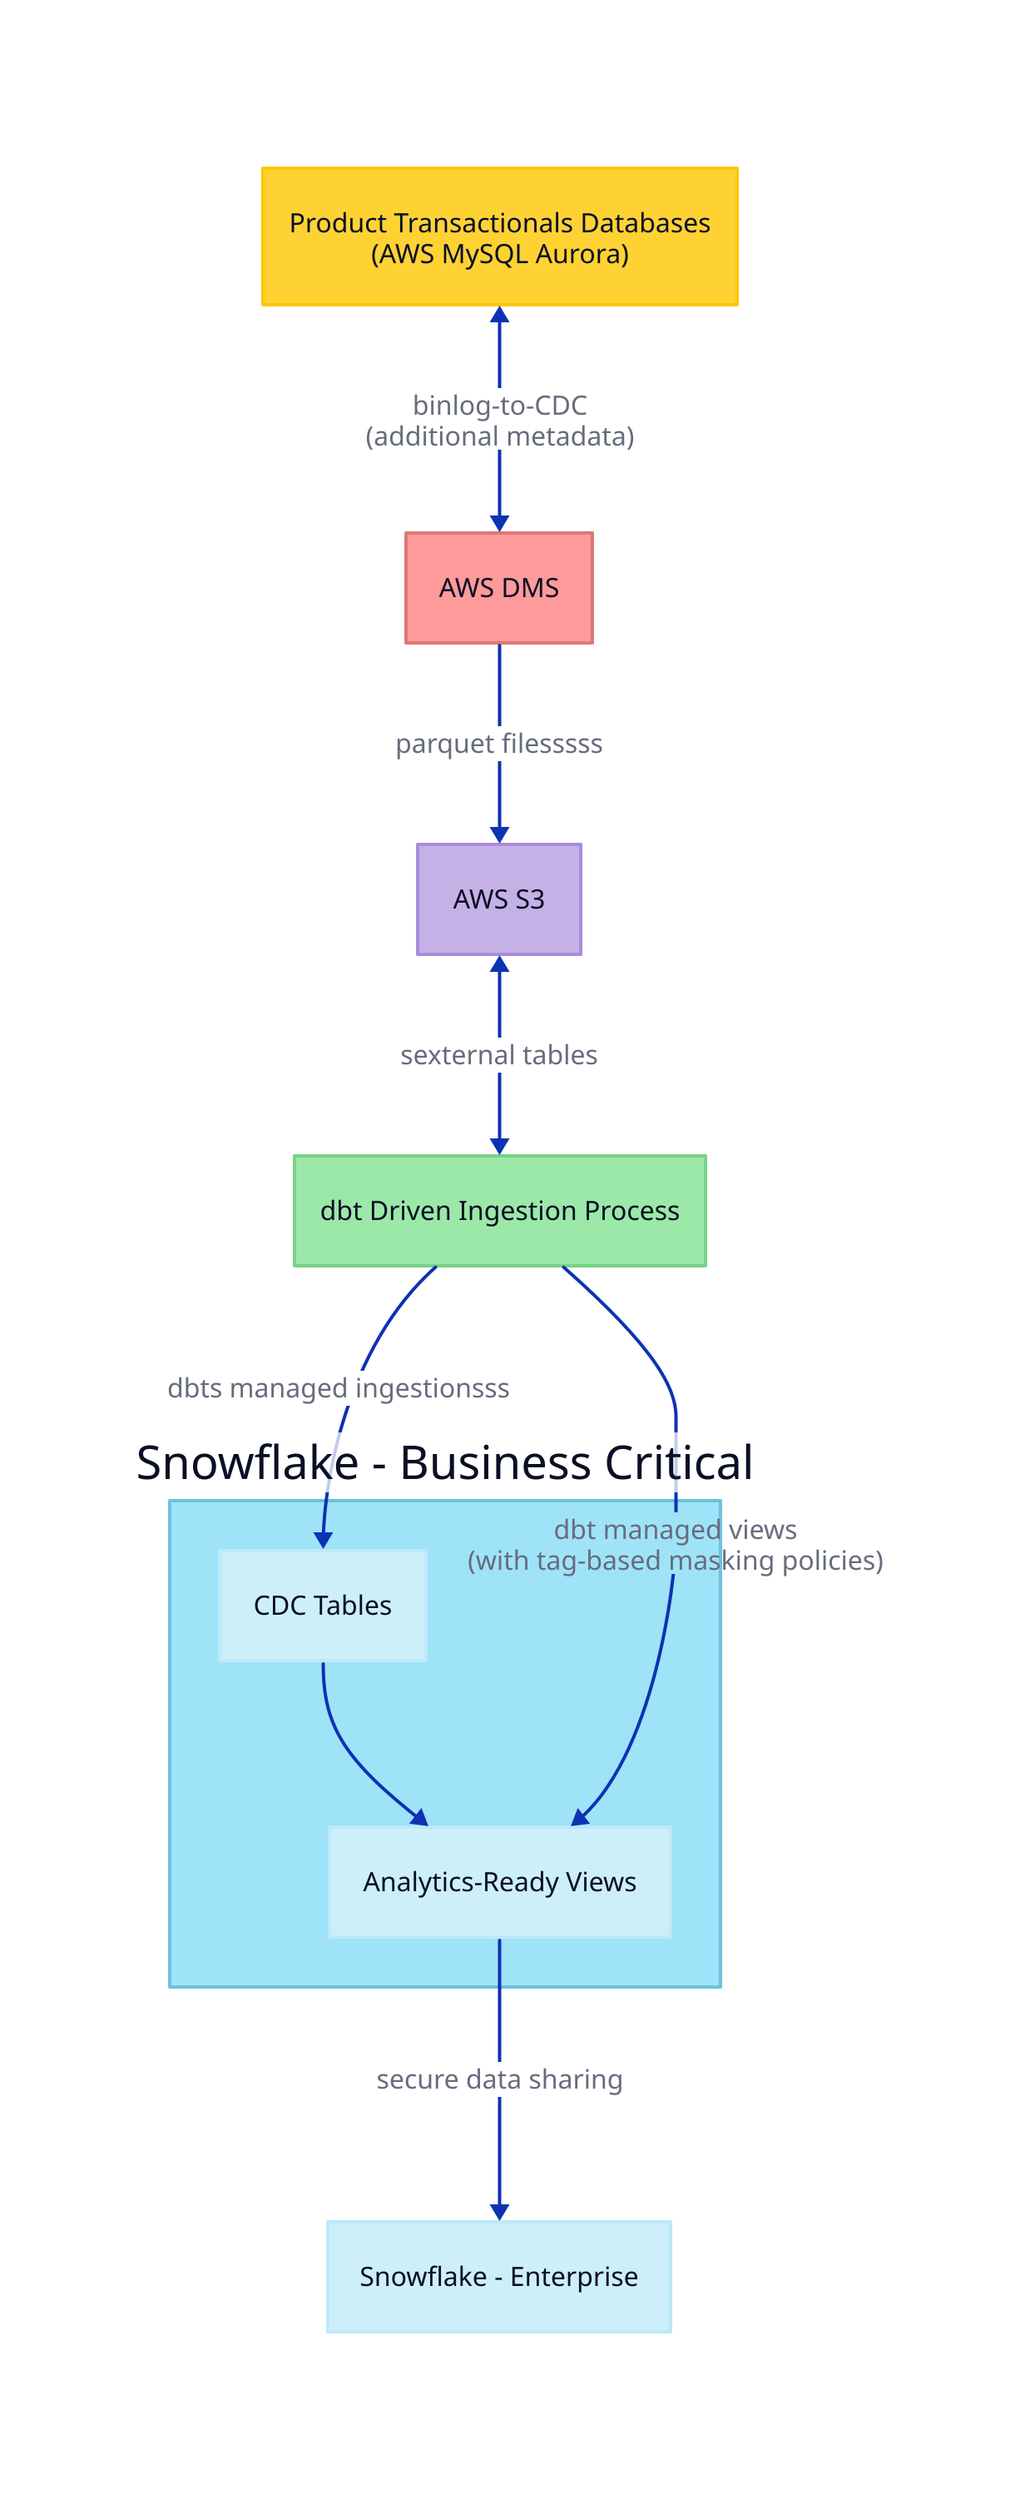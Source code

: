 # Color styles
classes: {
  sun-500: {
    style: {
      fill: "#ffd233"
      stroke: "#ffc700"
    }
  }
  sun-400: {
    style: {
      fill: "#fd6"
      stroke: "#ffd233"
    }
  }
  sun-300: {
    style: {
      fill: "#ffe999"
      stroke: "#fd6"
    }
  }
  sun-200: {
    style: {
      fill: "#fff4cc"
      stroke: "#ffe999"
    }
  }
  sun-100: {
    style: {
      fill: "#fffaeb"
      stroke: "#fff4cc"
    }
  }
  
  mint-500: {
    style: {
      fill: "#9be8a8"
      stroke: "#77d286"
    }
  }
  mint-400: {
    style: {
      fill: "#c2eec9"
      stroke: "#9be8a8"
    }
  }
  mint-300: {
    style: {
      fill: "#d3f3d9"
      stroke: "#c2eec9"
    }
  }
  mint-200: {
    style: {
      fill: "#e5fae7"
      stroke: "#d3f3d9"
    }
  }
  mint-100: {
    style: {
      fill: "#eefcef"
      stroke: "#e5fae7"
    }
  }
  
  clay-500: {
    style: {
      fill: "#fe9a9a"
      stroke: "#dd7878"
    }
  }
  clay-400: {
    style: {
      fill: "#fecdcd"
      stroke: "#fe9a9a"
    }
  }
  clay-300: {
    style: {
      fill: "#fddddd"
      stroke: "#fecdcd"
    }
  }
  clay-200: {
    style: {
      fill: "#fdefef"
      stroke: "#fddddd"
    }
  }
  clay-100: {
    style: {
      fill: "#fef5f5"
      stroke: "#fdefef"
    }
  }
  
  sky-500: {
    style: {
      fill: "#9fe3f9"
      stroke: "#6cc2dd"
    }
  }
  sky-400: {
    style: {
      fill: "#bce9f8"
      stroke: "#9fe3f9"
    }
  }
  sky-300: {
    style: {
      fill: "#cdeff9"
      stroke: "#bce9f8"
    }
  }
  sky-200: {
    style: {
      fill: "#dbf2fa"
      stroke: "#cdeff9"
    }
  }
  sky-100: {
    style: {
      fill: "#e7f5f8"
      stroke: "#dbf2fa"
    }
  }
  grape-500: {
    style: {
      fill: "#c5b1e5"
      stroke: "#aa8cdb"
    }
  }
  grape-400: {
    style: {
      fill: "#d7caed"
      stroke: "#c5b1e5"
    }
  }
  grape-300: {
    style: {
      fill: "#e3daf2"
      stroke: "#d7caed"
    }
  }
  grape-200: {
    style: {
      fill: "#eee8f6"
      stroke: "#e3daf2"
    }
  }
  grape-100: {
    style: {
      fill: "#f7f4fa"
      stroke: "#eee8f6"
    }
  }
}


product: "Product Transactionals Databases\n(AWS MySQL Aurora)" {
  class: sun-500
}
dms: "AWS DMS" {
  class: clay-500
}
s3: "AWS S3" {
  class: grape-500
}
dbt: "dbt Driven Ingestion Process"{
  class: mint-500
}
snowflake: "Snowflake - Business Critical" {
  class: sky-500
  cdc: "CDC Tables"{
    class: sky-300
  }
  analytics: "Analytics-Ready Views"{
    class: sky-300
  }
}
snowflake_enterprise: "Snowflake - Enterprise"{
  class: sky-300
}

product <-> dms: "binlog-to-CDC\n(additional metadata)"
dms -> s3: "parquet filesssss"
s3 <-> dbt: "sexternal tables"
dbt -> snowflake.cdc: "dbts managed ingestionsss"
snowflake.cdc -> snowflake.analytics
dbt -> snowflake.analytics: "dbt managed views\n(with tag-based masking policies)"
snowflake.analytics -> snowflake_enterprise: "secure data sharing"


